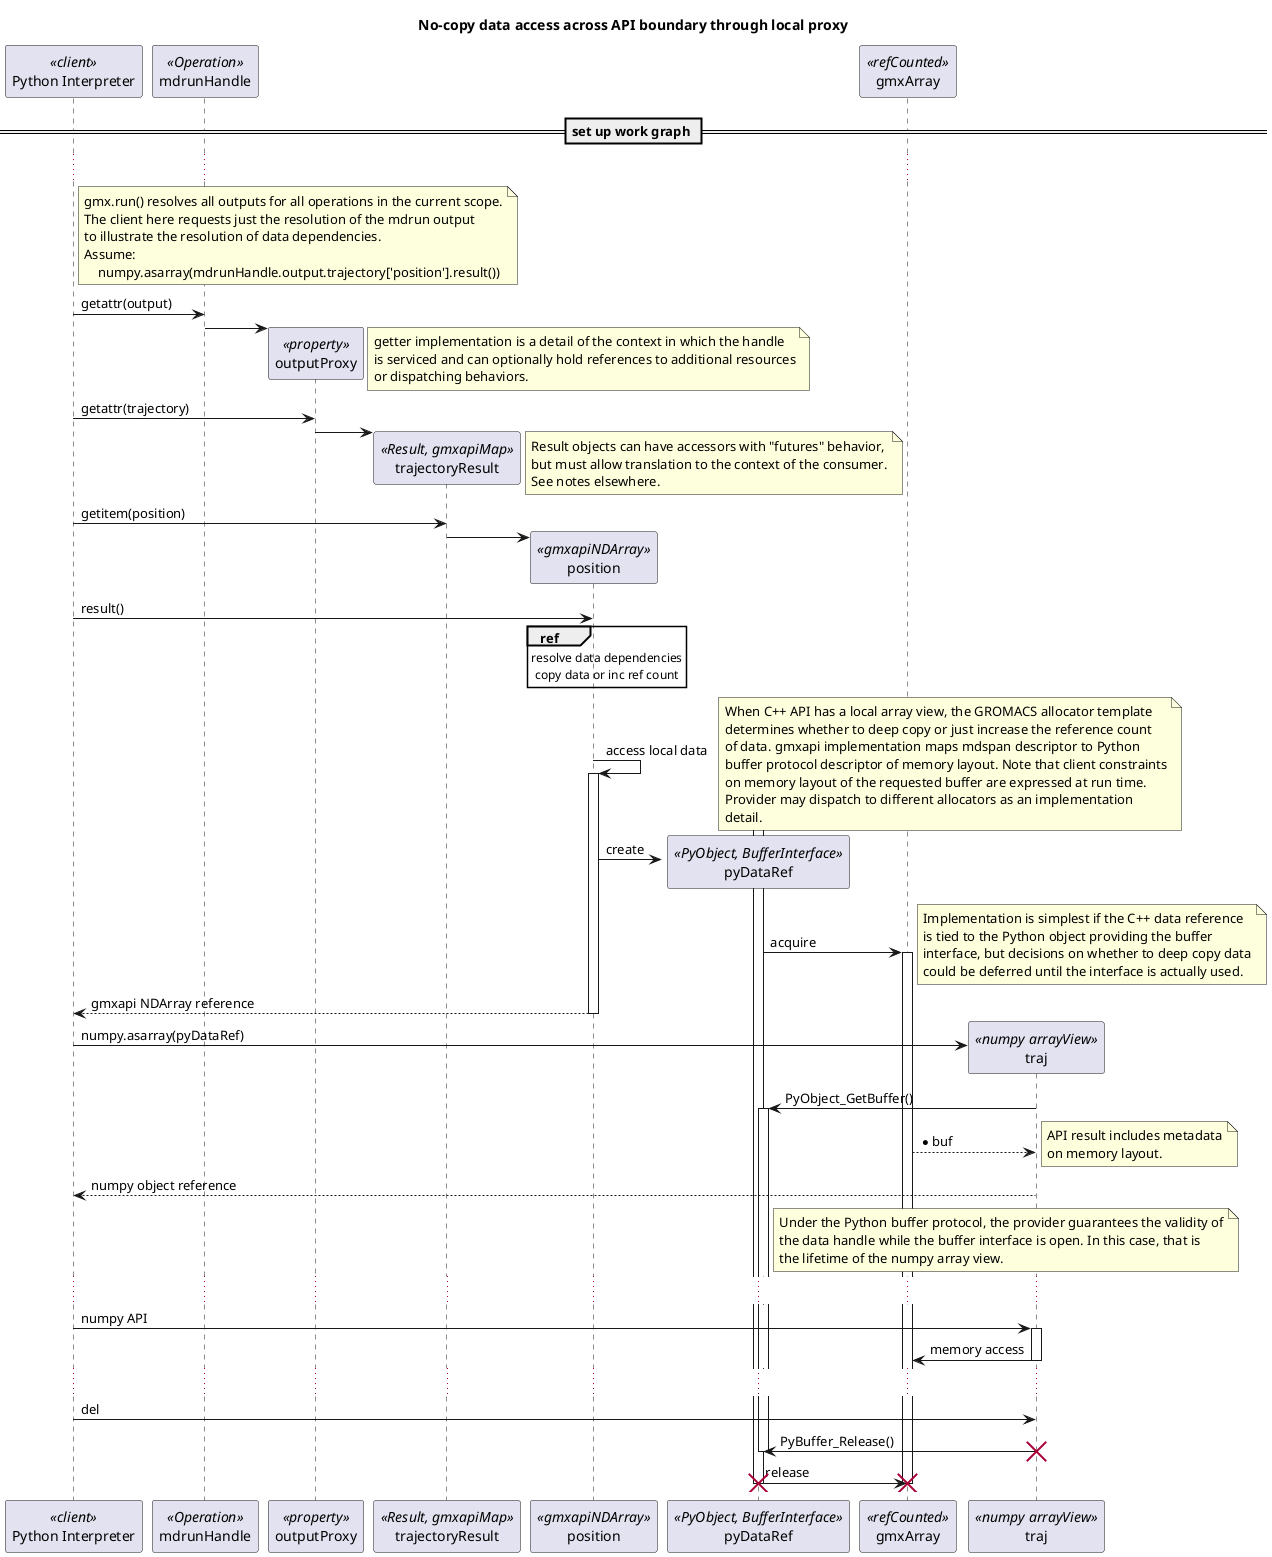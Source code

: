 /' Illustrate client interaction with a graph Context.
 Client creates an operation from a module that provides input to gromacs.mdrun,
 then launches session. '/
@startuml

title No-copy data access across API boundary through local proxy

participant "Python Interpreter" as script << client >>
participant mdrunHandle << Operation >>

== set up work graph ==
...

note right script
    gmx.run() resolves all outputs for all operations in the current scope.
    The client here requests just the resolution of the mdrun output
    to illustrate the resolution of data dependencies.
    Assume:
        numpy.asarray(mdrunHandle.output.trajectory['position'].result())
end note

participant outputProxy <<property>>
participant trajectoryResult as trajectory <<Result, gmxapiMap>>
participant position <<gmxapiNDArray>>
participant pyDataRef <<PyObject, BufferInterface>>
participant gmxArray as gmxArray <<refCounted>>
participant traj <<numpy arrayView>>

script -> mdrunHandle: getattr(output)
create outputProxy
mdrunHandle -> outputProxy:
note right
    getter implementation is a detail of the context in which the handle
    is serviced and can optionally hold references to additional resources
    or dispatching behaviors.
end note
script -> outputProxy: getattr(trajectory)
create trajectory
outputProxy -> trajectory:
note right
    Result objects can have accessors with "futures" behavior,
    but must allow translation to the context of the consumer.
    See notes elsewhere.
end note
script -> trajectory: getitem(position)
create position
trajectory -> position:
script -> position: result()


ref over position
    resolve data dependencies
    copy data or inc ref count
end ref

position -> position: access local data
activate position

note right
    When C++ API has a local array view, the GROMACS allocator template
    determines whether to deep copy or just increase the reference count
    of data. gmxapi implementation maps mdspan descriptor to Python
    buffer protocol descriptor of memory layout. Note that client constraints
    on memory layout of the requested buffer are expressed at run time.
    Provider may dispatch to different allocators as an implementation
    detail.
end note

create pyDataRef
activate pyDataRef
position -> pyDataRef: create
pyDataRef -> gmxArray: acquire
activate gmxArray

note right
    Implementation is simplest if the C++ data reference
    is tied to the Python object providing the buffer
    interface, but decisions on whether to deep copy data
    could be deferred until the interface is actually used.
end note

script <-- position: gmxapi NDArray reference
deactivate position

create traj
script -> traj: numpy.asarray(pyDataRef)
traj -> pyDataRef: PyObject_GetBuffer()
activate pyDataRef
traj <-- gmxArray: *buf
note right
    API result includes metadata
    on memory layout.
end note
script <-- traj: numpy object reference

note right pyDataRef
    Under the Python buffer protocol, the provider guarantees the validity of
    the data handle while the buffer interface is open. In this case, that is
    the lifetime of the numpy array view.
end note

...
script -> traj: numpy API
activate traj
traj -> gmxArray: memory access
deactivate traj
...
script -> traj: del
traj -> pyDataRef: PyBuffer_Release()
deactivate pyDataRef
destroy traj
pyDataRef -> gmxArray: release
destroy pyDataRef
destroy gmxArray

@enduml
